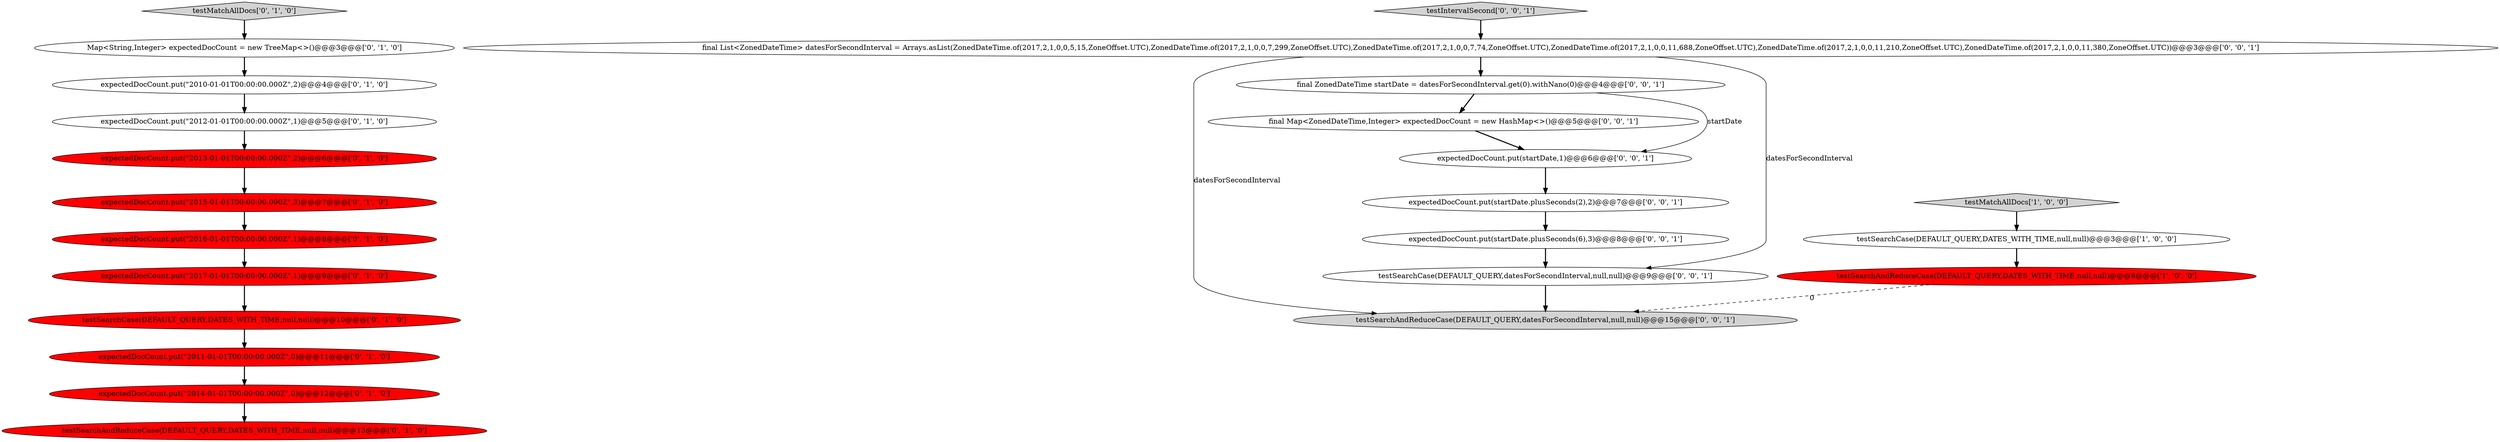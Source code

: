 digraph {
9 [style = filled, label = "expectedDocCount.put(\"2017-01-01T00:00:00.000Z\",1)@@@9@@@['0', '1', '0']", fillcolor = red, shape = ellipse image = "AAA1AAABBB2BBB"];
2 [style = filled, label = "testSearchAndReduceCase(DEFAULT_QUERY,DATES_WITH_TIME,null,null)@@@8@@@['1', '0', '0']", fillcolor = red, shape = ellipse image = "AAA1AAABBB1BBB"];
20 [style = filled, label = "testSearchAndReduceCase(DEFAULT_QUERY,datesForSecondInterval,null,null)@@@15@@@['0', '0', '1']", fillcolor = lightgray, shape = ellipse image = "AAA0AAABBB3BBB"];
8 [style = filled, label = "expectedDocCount.put(\"2016-01-01T00:00:00.000Z\",1)@@@8@@@['0', '1', '0']", fillcolor = red, shape = ellipse image = "AAA1AAABBB2BBB"];
1 [style = filled, label = "testMatchAllDocs['1', '0', '0']", fillcolor = lightgray, shape = diamond image = "AAA0AAABBB1BBB"];
18 [style = filled, label = "final List<ZonedDateTime> datesForSecondInterval = Arrays.asList(ZonedDateTime.of(2017,2,1,0,0,5,15,ZoneOffset.UTC),ZonedDateTime.of(2017,2,1,0,0,7,299,ZoneOffset.UTC),ZonedDateTime.of(2017,2,1,0,0,7,74,ZoneOffset.UTC),ZonedDateTime.of(2017,2,1,0,0,11,688,ZoneOffset.UTC),ZonedDateTime.of(2017,2,1,0,0,11,210,ZoneOffset.UTC),ZonedDateTime.of(2017,2,1,0,0,11,380,ZoneOffset.UTC))@@@3@@@['0', '0', '1']", fillcolor = white, shape = ellipse image = "AAA0AAABBB3BBB"];
15 [style = filled, label = "testIntervalSecond['0', '0', '1']", fillcolor = lightgray, shape = diamond image = "AAA0AAABBB3BBB"];
21 [style = filled, label = "expectedDocCount.put(startDate.plusSeconds(2),2)@@@7@@@['0', '0', '1']", fillcolor = white, shape = ellipse image = "AAA0AAABBB3BBB"];
19 [style = filled, label = "final ZonedDateTime startDate = datesForSecondInterval.get(0).withNano(0)@@@4@@@['0', '0', '1']", fillcolor = white, shape = ellipse image = "AAA0AAABBB3BBB"];
5 [style = filled, label = "expectedDocCount.put(\"2011-01-01T00:00:00.000Z\",0)@@@11@@@['0', '1', '0']", fillcolor = red, shape = ellipse image = "AAA1AAABBB2BBB"];
0 [style = filled, label = "testSearchCase(DEFAULT_QUERY,DATES_WITH_TIME,null,null)@@@3@@@['1', '0', '0']", fillcolor = white, shape = ellipse image = "AAA0AAABBB1BBB"];
10 [style = filled, label = "testSearchCase(DEFAULT_QUERY,DATES_WITH_TIME,null,null)@@@10@@@['0', '1', '0']", fillcolor = red, shape = ellipse image = "AAA1AAABBB2BBB"];
14 [style = filled, label = "expectedDocCount.put(\"2015-01-01T00:00:00.000Z\",3)@@@7@@@['0', '1', '0']", fillcolor = red, shape = ellipse image = "AAA1AAABBB2BBB"];
22 [style = filled, label = "expectedDocCount.put(startDate.plusSeconds(6),3)@@@8@@@['0', '0', '1']", fillcolor = white, shape = ellipse image = "AAA0AAABBB3BBB"];
17 [style = filled, label = "final Map<ZonedDateTime,Integer> expectedDocCount = new HashMap<>()@@@5@@@['0', '0', '1']", fillcolor = white, shape = ellipse image = "AAA0AAABBB3BBB"];
7 [style = filled, label = "expectedDocCount.put(\"2013-01-01T00:00:00.000Z\",2)@@@6@@@['0', '1', '0']", fillcolor = red, shape = ellipse image = "AAA1AAABBB2BBB"];
12 [style = filled, label = "testSearchAndReduceCase(DEFAULT_QUERY,DATES_WITH_TIME,null,null)@@@13@@@['0', '1', '0']", fillcolor = red, shape = ellipse image = "AAA1AAABBB2BBB"];
23 [style = filled, label = "testSearchCase(DEFAULT_QUERY,datesForSecondInterval,null,null)@@@9@@@['0', '0', '1']", fillcolor = white, shape = ellipse image = "AAA0AAABBB3BBB"];
13 [style = filled, label = "expectedDocCount.put(\"2012-01-01T00:00:00.000Z\",1)@@@5@@@['0', '1', '0']", fillcolor = white, shape = ellipse image = "AAA0AAABBB2BBB"];
3 [style = filled, label = "testMatchAllDocs['0', '1', '0']", fillcolor = lightgray, shape = diamond image = "AAA0AAABBB2BBB"];
6 [style = filled, label = "expectedDocCount.put(\"2014-01-01T00:00:00.000Z\",0)@@@12@@@['0', '1', '0']", fillcolor = red, shape = ellipse image = "AAA1AAABBB2BBB"];
11 [style = filled, label = "Map<String,Integer> expectedDocCount = new TreeMap<>()@@@3@@@['0', '1', '0']", fillcolor = white, shape = ellipse image = "AAA0AAABBB2BBB"];
16 [style = filled, label = "expectedDocCount.put(startDate,1)@@@6@@@['0', '0', '1']", fillcolor = white, shape = ellipse image = "AAA0AAABBB3BBB"];
4 [style = filled, label = "expectedDocCount.put(\"2010-01-01T00:00:00.000Z\",2)@@@4@@@['0', '1', '0']", fillcolor = white, shape = ellipse image = "AAA0AAABBB2BBB"];
18->20 [style = solid, label="datesForSecondInterval"];
23->20 [style = bold, label=""];
2->20 [style = dashed, label="0"];
18->23 [style = solid, label="datesForSecondInterval"];
11->4 [style = bold, label=""];
4->13 [style = bold, label=""];
0->2 [style = bold, label=""];
3->11 [style = bold, label=""];
18->19 [style = bold, label=""];
1->0 [style = bold, label=""];
19->17 [style = bold, label=""];
9->10 [style = bold, label=""];
22->23 [style = bold, label=""];
15->18 [style = bold, label=""];
7->14 [style = bold, label=""];
10->5 [style = bold, label=""];
5->6 [style = bold, label=""];
21->22 [style = bold, label=""];
13->7 [style = bold, label=""];
16->21 [style = bold, label=""];
8->9 [style = bold, label=""];
14->8 [style = bold, label=""];
19->16 [style = solid, label="startDate"];
17->16 [style = bold, label=""];
6->12 [style = bold, label=""];
}
